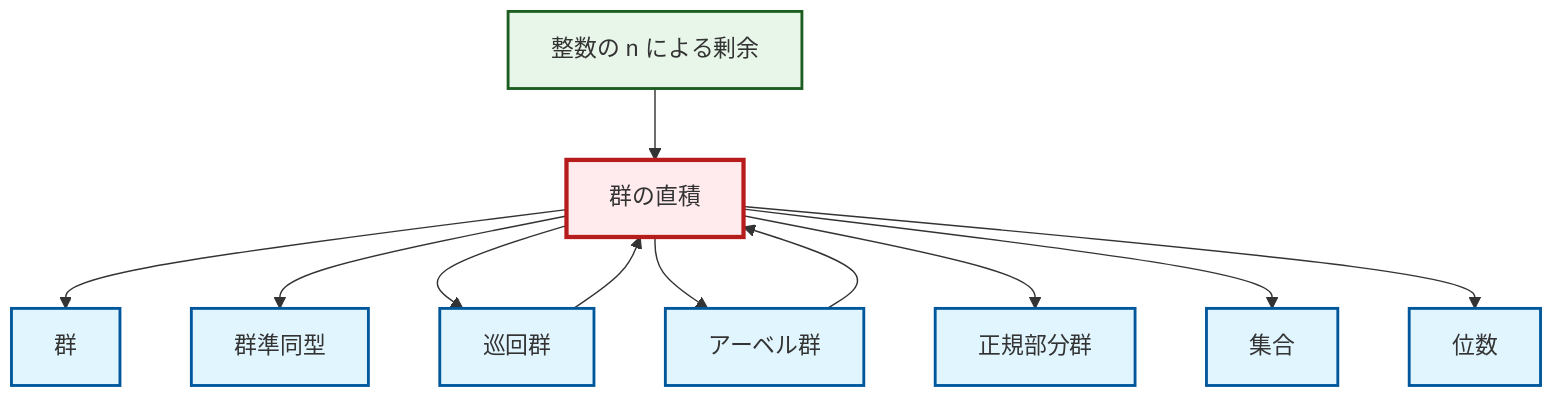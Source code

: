 graph TD
    classDef definition fill:#e1f5fe,stroke:#01579b,stroke-width:2px
    classDef theorem fill:#f3e5f5,stroke:#4a148c,stroke-width:2px
    classDef axiom fill:#fff3e0,stroke:#e65100,stroke-width:2px
    classDef example fill:#e8f5e9,stroke:#1b5e20,stroke-width:2px
    classDef current fill:#ffebee,stroke:#b71c1c,stroke-width:3px
    def-set["集合"]:::definition
    def-direct-product["群の直積"]:::definition
    ex-quotient-integers-mod-n["整数の n による剰余"]:::example
    def-group["群"]:::definition
    def-normal-subgroup["正規部分群"]:::definition
    def-order["位数"]:::definition
    def-abelian-group["アーベル群"]:::definition
    def-cyclic-group["巡回群"]:::definition
    def-homomorphism["群準同型"]:::definition
    def-direct-product --> def-group
    def-direct-product --> def-homomorphism
    def-cyclic-group --> def-direct-product
    def-direct-product --> def-cyclic-group
    ex-quotient-integers-mod-n --> def-direct-product
    def-direct-product --> def-abelian-group
    def-abelian-group --> def-direct-product
    def-direct-product --> def-normal-subgroup
    def-direct-product --> def-set
    def-direct-product --> def-order
    class def-direct-product current
